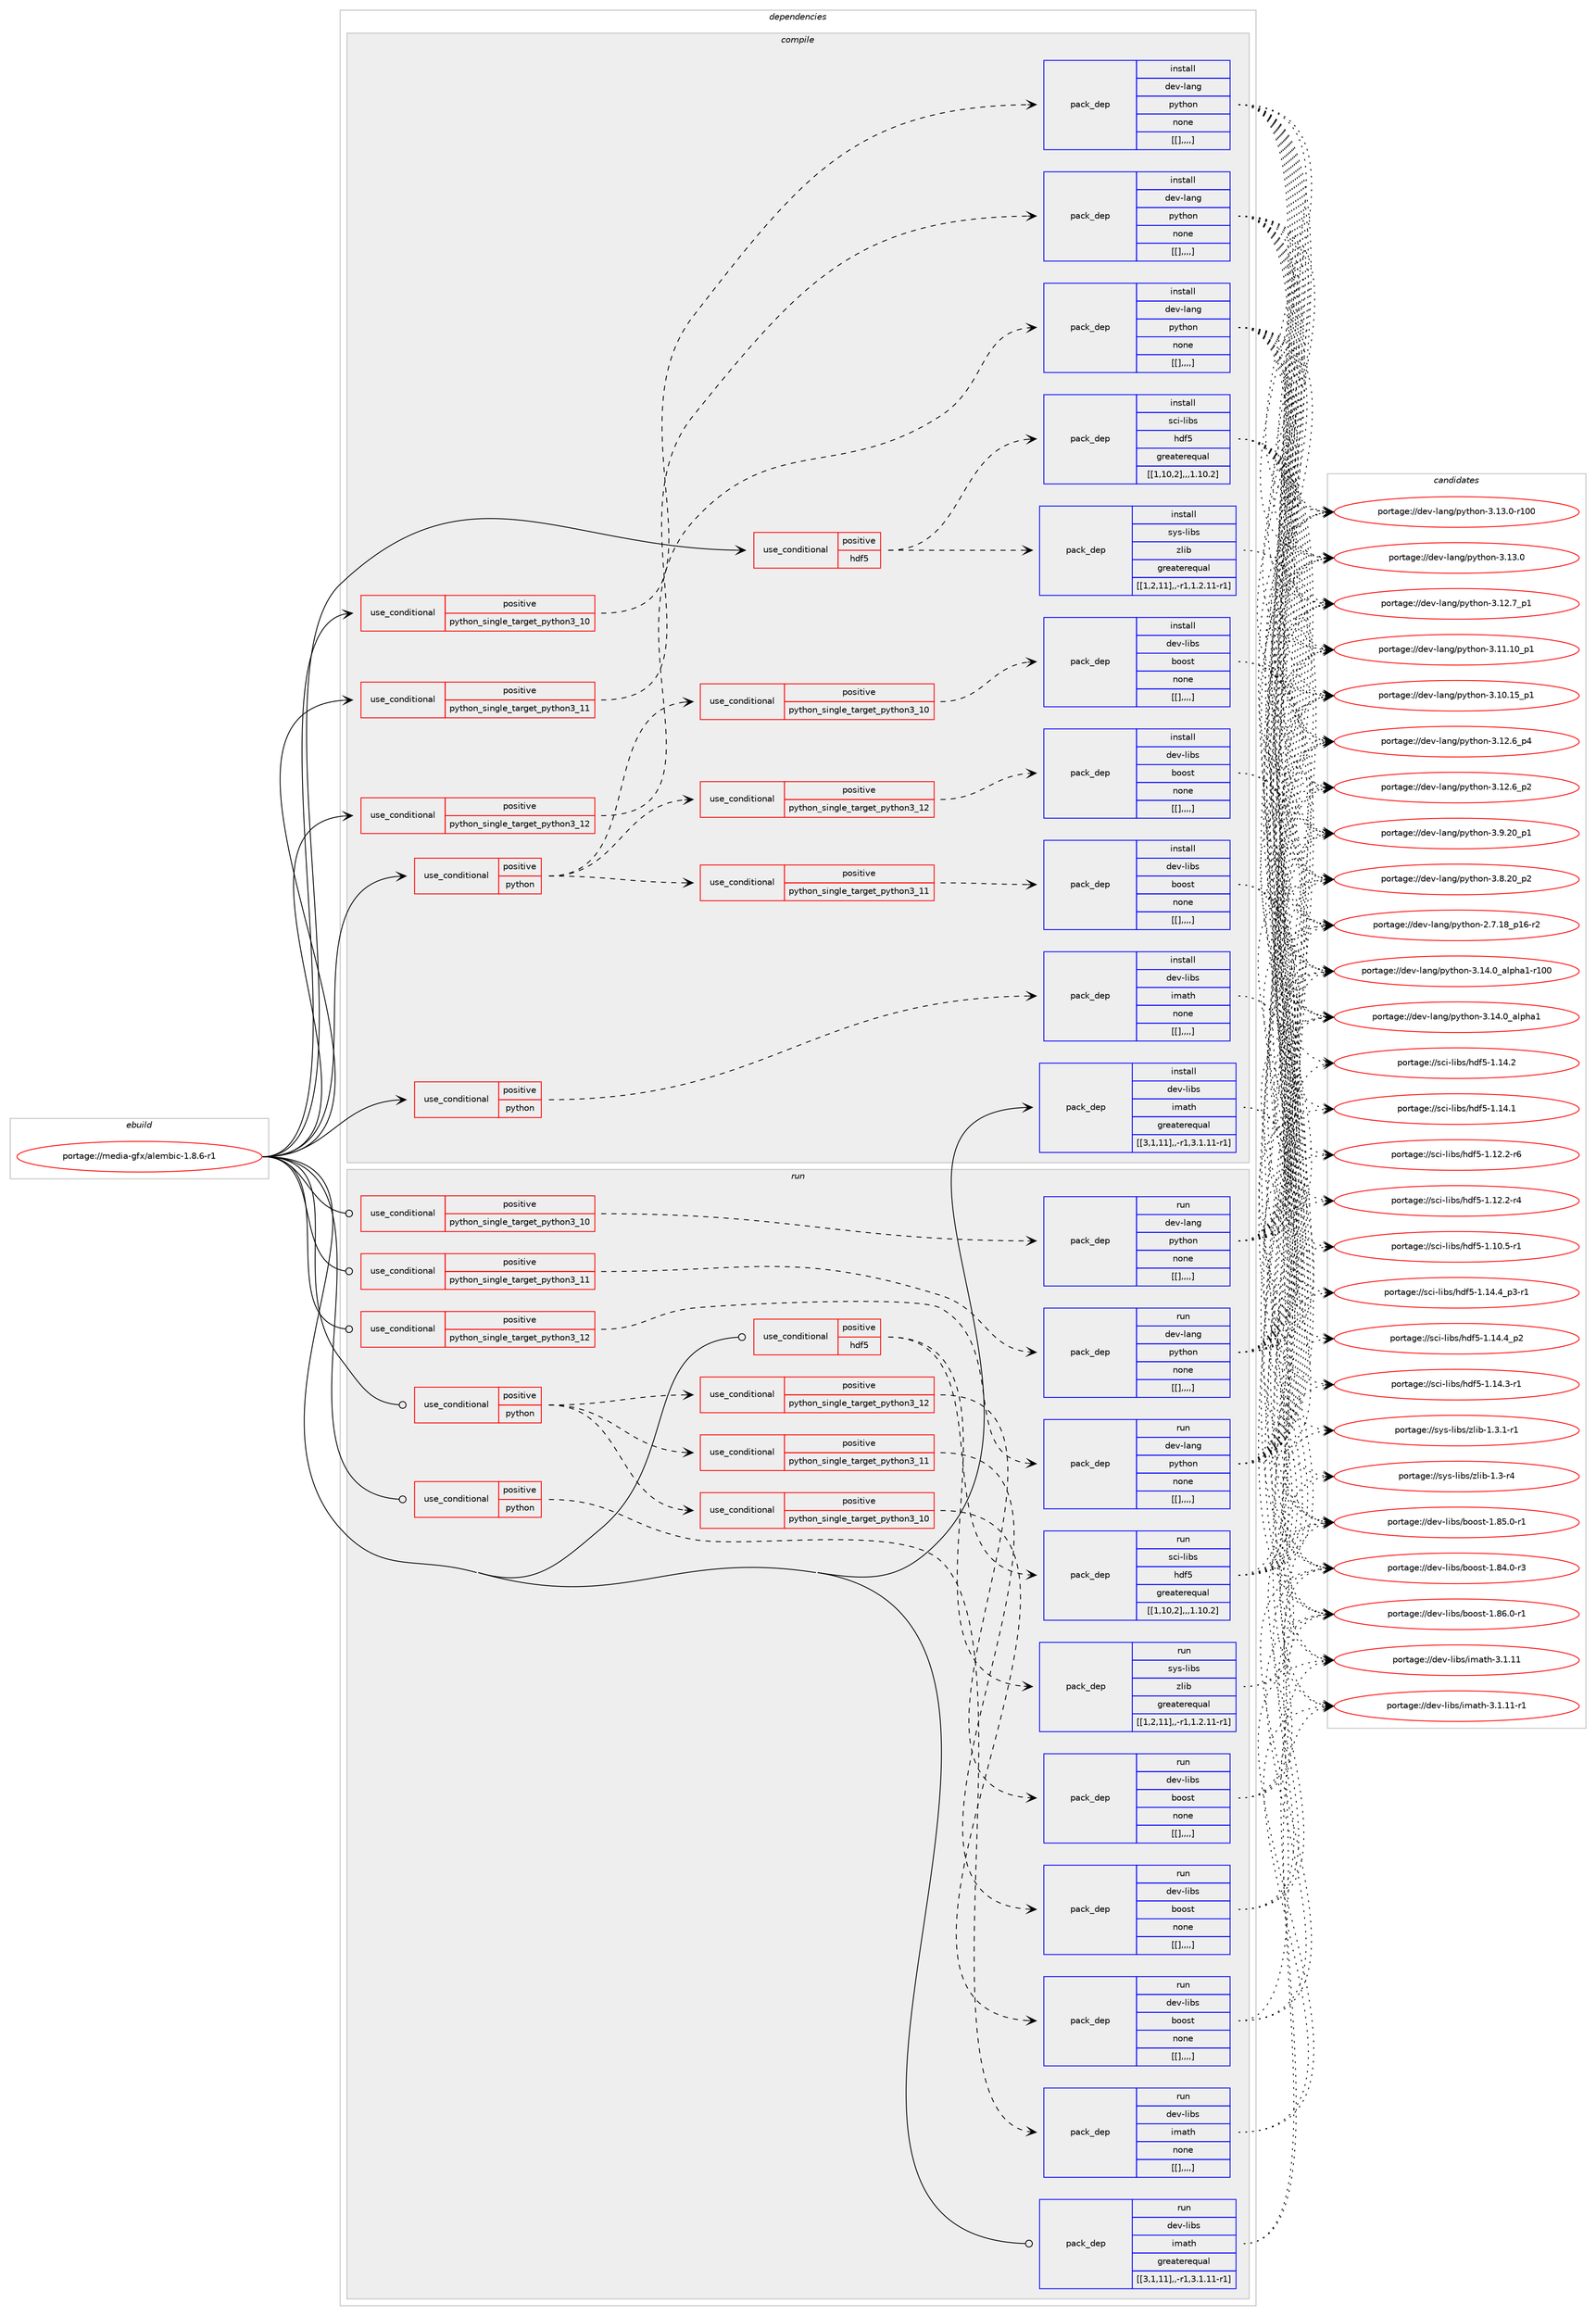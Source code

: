 digraph prolog {

# *************
# Graph options
# *************

newrank=true;
concentrate=true;
compound=true;
graph [rankdir=LR,fontname=Helvetica,fontsize=10,ranksep=1.5];#, ranksep=2.5, nodesep=0.2];
edge  [arrowhead=vee];
node  [fontname=Helvetica,fontsize=10];

# **********
# The ebuild
# **********

subgraph cluster_leftcol {
color=gray;
label=<<i>ebuild</i>>;
id [label="portage://media-gfx/alembic-1.8.6-r1", color=red, width=4, href="../media-gfx/alembic-1.8.6-r1.svg"];
}

# ****************
# The dependencies
# ****************

subgraph cluster_midcol {
color=gray;
label=<<i>dependencies</i>>;
subgraph cluster_compile {
fillcolor="#eeeeee";
style=filled;
label=<<i>compile</i>>;
subgraph cond76414 {
dependency303897 [label=<<TABLE BORDER="0" CELLBORDER="1" CELLSPACING="0" CELLPADDING="4"><TR><TD ROWSPAN="3" CELLPADDING="10">use_conditional</TD></TR><TR><TD>positive</TD></TR><TR><TD>hdf5</TD></TR></TABLE>>, shape=none, color=red];
subgraph pack224871 {
dependency303904 [label=<<TABLE BORDER="0" CELLBORDER="1" CELLSPACING="0" CELLPADDING="4" WIDTH="220"><TR><TD ROWSPAN="6" CELLPADDING="30">pack_dep</TD></TR><TR><TD WIDTH="110">install</TD></TR><TR><TD>sci-libs</TD></TR><TR><TD>hdf5</TD></TR><TR><TD>greaterequal</TD></TR><TR><TD>[[1,10,2],,,1.10.2]</TD></TR></TABLE>>, shape=none, color=blue];
}
dependency303897:e -> dependency303904:w [weight=20,style="dashed",arrowhead="vee"];
subgraph pack224876 {
dependency303906 [label=<<TABLE BORDER="0" CELLBORDER="1" CELLSPACING="0" CELLPADDING="4" WIDTH="220"><TR><TD ROWSPAN="6" CELLPADDING="30">pack_dep</TD></TR><TR><TD WIDTH="110">install</TD></TR><TR><TD>sys-libs</TD></TR><TR><TD>zlib</TD></TR><TR><TD>greaterequal</TD></TR><TR><TD>[[1,2,11],,-r1,1.2.11-r1]</TD></TR></TABLE>>, shape=none, color=blue];
}
dependency303897:e -> dependency303906:w [weight=20,style="dashed",arrowhead="vee"];
}
id:e -> dependency303897:w [weight=20,style="solid",arrowhead="vee"];
subgraph cond76419 {
dependency303909 [label=<<TABLE BORDER="0" CELLBORDER="1" CELLSPACING="0" CELLPADDING="4"><TR><TD ROWSPAN="3" CELLPADDING="10">use_conditional</TD></TR><TR><TD>positive</TD></TR><TR><TD>python</TD></TR></TABLE>>, shape=none, color=red];
subgraph cond76421 {
dependency303916 [label=<<TABLE BORDER="0" CELLBORDER="1" CELLSPACING="0" CELLPADDING="4"><TR><TD ROWSPAN="3" CELLPADDING="10">use_conditional</TD></TR><TR><TD>positive</TD></TR><TR><TD>python_single_target_python3_10</TD></TR></TABLE>>, shape=none, color=red];
subgraph pack224885 {
dependency303921 [label=<<TABLE BORDER="0" CELLBORDER="1" CELLSPACING="0" CELLPADDING="4" WIDTH="220"><TR><TD ROWSPAN="6" CELLPADDING="30">pack_dep</TD></TR><TR><TD WIDTH="110">install</TD></TR><TR><TD>dev-libs</TD></TR><TR><TD>boost</TD></TR><TR><TD>none</TD></TR><TR><TD>[[],,,,]</TD></TR></TABLE>>, shape=none, color=blue];
}
dependency303916:e -> dependency303921:w [weight=20,style="dashed",arrowhead="vee"];
}
dependency303909:e -> dependency303916:w [weight=20,style="dashed",arrowhead="vee"];
subgraph cond76424 {
dependency303923 [label=<<TABLE BORDER="0" CELLBORDER="1" CELLSPACING="0" CELLPADDING="4"><TR><TD ROWSPAN="3" CELLPADDING="10">use_conditional</TD></TR><TR><TD>positive</TD></TR><TR><TD>python_single_target_python3_11</TD></TR></TABLE>>, shape=none, color=red];
subgraph pack224891 {
dependency303931 [label=<<TABLE BORDER="0" CELLBORDER="1" CELLSPACING="0" CELLPADDING="4" WIDTH="220"><TR><TD ROWSPAN="6" CELLPADDING="30">pack_dep</TD></TR><TR><TD WIDTH="110">install</TD></TR><TR><TD>dev-libs</TD></TR><TR><TD>boost</TD></TR><TR><TD>none</TD></TR><TR><TD>[[],,,,]</TD></TR></TABLE>>, shape=none, color=blue];
}
dependency303923:e -> dependency303931:w [weight=20,style="dashed",arrowhead="vee"];
}
dependency303909:e -> dependency303923:w [weight=20,style="dashed",arrowhead="vee"];
subgraph cond76427 {
dependency303937 [label=<<TABLE BORDER="0" CELLBORDER="1" CELLSPACING="0" CELLPADDING="4"><TR><TD ROWSPAN="3" CELLPADDING="10">use_conditional</TD></TR><TR><TD>positive</TD></TR><TR><TD>python_single_target_python3_12</TD></TR></TABLE>>, shape=none, color=red];
subgraph pack224897 {
dependency303938 [label=<<TABLE BORDER="0" CELLBORDER="1" CELLSPACING="0" CELLPADDING="4" WIDTH="220"><TR><TD ROWSPAN="6" CELLPADDING="30">pack_dep</TD></TR><TR><TD WIDTH="110">install</TD></TR><TR><TD>dev-libs</TD></TR><TR><TD>boost</TD></TR><TR><TD>none</TD></TR><TR><TD>[[],,,,]</TD></TR></TABLE>>, shape=none, color=blue];
}
dependency303937:e -> dependency303938:w [weight=20,style="dashed",arrowhead="vee"];
}
dependency303909:e -> dependency303937:w [weight=20,style="dashed",arrowhead="vee"];
}
id:e -> dependency303909:w [weight=20,style="solid",arrowhead="vee"];
subgraph cond76430 {
dependency303945 [label=<<TABLE BORDER="0" CELLBORDER="1" CELLSPACING="0" CELLPADDING="4"><TR><TD ROWSPAN="3" CELLPADDING="10">use_conditional</TD></TR><TR><TD>positive</TD></TR><TR><TD>python</TD></TR></TABLE>>, shape=none, color=red];
subgraph pack224906 {
dependency303951 [label=<<TABLE BORDER="0" CELLBORDER="1" CELLSPACING="0" CELLPADDING="4" WIDTH="220"><TR><TD ROWSPAN="6" CELLPADDING="30">pack_dep</TD></TR><TR><TD WIDTH="110">install</TD></TR><TR><TD>dev-libs</TD></TR><TR><TD>imath</TD></TR><TR><TD>none</TD></TR><TR><TD>[[],,,,]</TD></TR></TABLE>>, shape=none, color=blue];
}
dependency303945:e -> dependency303951:w [weight=20,style="dashed",arrowhead="vee"];
}
id:e -> dependency303945:w [weight=20,style="solid",arrowhead="vee"];
subgraph cond76434 {
dependency303962 [label=<<TABLE BORDER="0" CELLBORDER="1" CELLSPACING="0" CELLPADDING="4"><TR><TD ROWSPAN="3" CELLPADDING="10">use_conditional</TD></TR><TR><TD>positive</TD></TR><TR><TD>python_single_target_python3_10</TD></TR></TABLE>>, shape=none, color=red];
subgraph pack224917 {
dependency303968 [label=<<TABLE BORDER="0" CELLBORDER="1" CELLSPACING="0" CELLPADDING="4" WIDTH="220"><TR><TD ROWSPAN="6" CELLPADDING="30">pack_dep</TD></TR><TR><TD WIDTH="110">install</TD></TR><TR><TD>dev-lang</TD></TR><TR><TD>python</TD></TR><TR><TD>none</TD></TR><TR><TD>[[],,,,]</TD></TR></TABLE>>, shape=none, color=blue];
}
dependency303962:e -> dependency303968:w [weight=20,style="dashed",arrowhead="vee"];
}
id:e -> dependency303962:w [weight=20,style="solid",arrowhead="vee"];
subgraph cond76438 {
dependency303971 [label=<<TABLE BORDER="0" CELLBORDER="1" CELLSPACING="0" CELLPADDING="4"><TR><TD ROWSPAN="3" CELLPADDING="10">use_conditional</TD></TR><TR><TD>positive</TD></TR><TR><TD>python_single_target_python3_11</TD></TR></TABLE>>, shape=none, color=red];
subgraph pack224921 {
dependency303973 [label=<<TABLE BORDER="0" CELLBORDER="1" CELLSPACING="0" CELLPADDING="4" WIDTH="220"><TR><TD ROWSPAN="6" CELLPADDING="30">pack_dep</TD></TR><TR><TD WIDTH="110">install</TD></TR><TR><TD>dev-lang</TD></TR><TR><TD>python</TD></TR><TR><TD>none</TD></TR><TR><TD>[[],,,,]</TD></TR></TABLE>>, shape=none, color=blue];
}
dependency303971:e -> dependency303973:w [weight=20,style="dashed",arrowhead="vee"];
}
id:e -> dependency303971:w [weight=20,style="solid",arrowhead="vee"];
subgraph cond76440 {
dependency303977 [label=<<TABLE BORDER="0" CELLBORDER="1" CELLSPACING="0" CELLPADDING="4"><TR><TD ROWSPAN="3" CELLPADDING="10">use_conditional</TD></TR><TR><TD>positive</TD></TR><TR><TD>python_single_target_python3_12</TD></TR></TABLE>>, shape=none, color=red];
subgraph pack224927 {
dependency303983 [label=<<TABLE BORDER="0" CELLBORDER="1" CELLSPACING="0" CELLPADDING="4" WIDTH="220"><TR><TD ROWSPAN="6" CELLPADDING="30">pack_dep</TD></TR><TR><TD WIDTH="110">install</TD></TR><TR><TD>dev-lang</TD></TR><TR><TD>python</TD></TR><TR><TD>none</TD></TR><TR><TD>[[],,,,]</TD></TR></TABLE>>, shape=none, color=blue];
}
dependency303977:e -> dependency303983:w [weight=20,style="dashed",arrowhead="vee"];
}
id:e -> dependency303977:w [weight=20,style="solid",arrowhead="vee"];
subgraph pack224933 {
dependency303991 [label=<<TABLE BORDER="0" CELLBORDER="1" CELLSPACING="0" CELLPADDING="4" WIDTH="220"><TR><TD ROWSPAN="6" CELLPADDING="30">pack_dep</TD></TR><TR><TD WIDTH="110">install</TD></TR><TR><TD>dev-libs</TD></TR><TR><TD>imath</TD></TR><TR><TD>greaterequal</TD></TR><TR><TD>[[3,1,11],,-r1,3.1.11-r1]</TD></TR></TABLE>>, shape=none, color=blue];
}
id:e -> dependency303991:w [weight=20,style="solid",arrowhead="vee"];
}
subgraph cluster_compileandrun {
fillcolor="#eeeeee";
style=filled;
label=<<i>compile and run</i>>;
}
subgraph cluster_run {
fillcolor="#eeeeee";
style=filled;
label=<<i>run</i>>;
subgraph cond76448 {
dependency303997 [label=<<TABLE BORDER="0" CELLBORDER="1" CELLSPACING="0" CELLPADDING="4"><TR><TD ROWSPAN="3" CELLPADDING="10">use_conditional</TD></TR><TR><TD>positive</TD></TR><TR><TD>hdf5</TD></TR></TABLE>>, shape=none, color=red];
subgraph pack224939 {
dependency303999 [label=<<TABLE BORDER="0" CELLBORDER="1" CELLSPACING="0" CELLPADDING="4" WIDTH="220"><TR><TD ROWSPAN="6" CELLPADDING="30">pack_dep</TD></TR><TR><TD WIDTH="110">run</TD></TR><TR><TD>sci-libs</TD></TR><TR><TD>hdf5</TD></TR><TR><TD>greaterequal</TD></TR><TR><TD>[[1,10,2],,,1.10.2]</TD></TR></TABLE>>, shape=none, color=blue];
}
dependency303997:e -> dependency303999:w [weight=20,style="dashed",arrowhead="vee"];
subgraph pack224941 {
dependency304002 [label=<<TABLE BORDER="0" CELLBORDER="1" CELLSPACING="0" CELLPADDING="4" WIDTH="220"><TR><TD ROWSPAN="6" CELLPADDING="30">pack_dep</TD></TR><TR><TD WIDTH="110">run</TD></TR><TR><TD>sys-libs</TD></TR><TR><TD>zlib</TD></TR><TR><TD>greaterequal</TD></TR><TR><TD>[[1,2,11],,-r1,1.2.11-r1]</TD></TR></TABLE>>, shape=none, color=blue];
}
dependency303997:e -> dependency304002:w [weight=20,style="dashed",arrowhead="vee"];
}
id:e -> dependency303997:w [weight=20,style="solid",arrowhead="odot"];
subgraph cond76450 {
dependency304008 [label=<<TABLE BORDER="0" CELLBORDER="1" CELLSPACING="0" CELLPADDING="4"><TR><TD ROWSPAN="3" CELLPADDING="10">use_conditional</TD></TR><TR><TD>positive</TD></TR><TR><TD>python</TD></TR></TABLE>>, shape=none, color=red];
subgraph cond76453 {
dependency304012 [label=<<TABLE BORDER="0" CELLBORDER="1" CELLSPACING="0" CELLPADDING="4"><TR><TD ROWSPAN="3" CELLPADDING="10">use_conditional</TD></TR><TR><TD>positive</TD></TR><TR><TD>python_single_target_python3_10</TD></TR></TABLE>>, shape=none, color=red];
subgraph pack224950 {
dependency304016 [label=<<TABLE BORDER="0" CELLBORDER="1" CELLSPACING="0" CELLPADDING="4" WIDTH="220"><TR><TD ROWSPAN="6" CELLPADDING="30">pack_dep</TD></TR><TR><TD WIDTH="110">run</TD></TR><TR><TD>dev-libs</TD></TR><TR><TD>boost</TD></TR><TR><TD>none</TD></TR><TR><TD>[[],,,,]</TD></TR></TABLE>>, shape=none, color=blue];
}
dependency304012:e -> dependency304016:w [weight=20,style="dashed",arrowhead="vee"];
}
dependency304008:e -> dependency304012:w [weight=20,style="dashed",arrowhead="vee"];
subgraph cond76455 {
dependency304021 [label=<<TABLE BORDER="0" CELLBORDER="1" CELLSPACING="0" CELLPADDING="4"><TR><TD ROWSPAN="3" CELLPADDING="10">use_conditional</TD></TR><TR><TD>positive</TD></TR><TR><TD>python_single_target_python3_11</TD></TR></TABLE>>, shape=none, color=red];
subgraph pack224957 {
dependency304027 [label=<<TABLE BORDER="0" CELLBORDER="1" CELLSPACING="0" CELLPADDING="4" WIDTH="220"><TR><TD ROWSPAN="6" CELLPADDING="30">pack_dep</TD></TR><TR><TD WIDTH="110">run</TD></TR><TR><TD>dev-libs</TD></TR><TR><TD>boost</TD></TR><TR><TD>none</TD></TR><TR><TD>[[],,,,]</TD></TR></TABLE>>, shape=none, color=blue];
}
dependency304021:e -> dependency304027:w [weight=20,style="dashed",arrowhead="vee"];
}
dependency304008:e -> dependency304021:w [weight=20,style="dashed",arrowhead="vee"];
subgraph cond76457 {
dependency304031 [label=<<TABLE BORDER="0" CELLBORDER="1" CELLSPACING="0" CELLPADDING="4"><TR><TD ROWSPAN="3" CELLPADDING="10">use_conditional</TD></TR><TR><TD>positive</TD></TR><TR><TD>python_single_target_python3_12</TD></TR></TABLE>>, shape=none, color=red];
subgraph pack224963 {
dependency304035 [label=<<TABLE BORDER="0" CELLBORDER="1" CELLSPACING="0" CELLPADDING="4" WIDTH="220"><TR><TD ROWSPAN="6" CELLPADDING="30">pack_dep</TD></TR><TR><TD WIDTH="110">run</TD></TR><TR><TD>dev-libs</TD></TR><TR><TD>boost</TD></TR><TR><TD>none</TD></TR><TR><TD>[[],,,,]</TD></TR></TABLE>>, shape=none, color=blue];
}
dependency304031:e -> dependency304035:w [weight=20,style="dashed",arrowhead="vee"];
}
dependency304008:e -> dependency304031:w [weight=20,style="dashed",arrowhead="vee"];
}
id:e -> dependency304008:w [weight=20,style="solid",arrowhead="odot"];
subgraph cond76460 {
dependency304046 [label=<<TABLE BORDER="0" CELLBORDER="1" CELLSPACING="0" CELLPADDING="4"><TR><TD ROWSPAN="3" CELLPADDING="10">use_conditional</TD></TR><TR><TD>positive</TD></TR><TR><TD>python</TD></TR></TABLE>>, shape=none, color=red];
subgraph pack224977 {
dependency304057 [label=<<TABLE BORDER="0" CELLBORDER="1" CELLSPACING="0" CELLPADDING="4" WIDTH="220"><TR><TD ROWSPAN="6" CELLPADDING="30">pack_dep</TD></TR><TR><TD WIDTH="110">run</TD></TR><TR><TD>dev-libs</TD></TR><TR><TD>imath</TD></TR><TR><TD>none</TD></TR><TR><TD>[[],,,,]</TD></TR></TABLE>>, shape=none, color=blue];
}
dependency304046:e -> dependency304057:w [weight=20,style="dashed",arrowhead="vee"];
}
id:e -> dependency304046:w [weight=20,style="solid",arrowhead="odot"];
subgraph cond76464 {
dependency304062 [label=<<TABLE BORDER="0" CELLBORDER="1" CELLSPACING="0" CELLPADDING="4"><TR><TD ROWSPAN="3" CELLPADDING="10">use_conditional</TD></TR><TR><TD>positive</TD></TR><TR><TD>python_single_target_python3_10</TD></TR></TABLE>>, shape=none, color=red];
subgraph pack224990 {
dependency304068 [label=<<TABLE BORDER="0" CELLBORDER="1" CELLSPACING="0" CELLPADDING="4" WIDTH="220"><TR><TD ROWSPAN="6" CELLPADDING="30">pack_dep</TD></TR><TR><TD WIDTH="110">run</TD></TR><TR><TD>dev-lang</TD></TR><TR><TD>python</TD></TR><TR><TD>none</TD></TR><TR><TD>[[],,,,]</TD></TR></TABLE>>, shape=none, color=blue];
}
dependency304062:e -> dependency304068:w [weight=20,style="dashed",arrowhead="vee"];
}
id:e -> dependency304062:w [weight=20,style="solid",arrowhead="odot"];
subgraph cond76469 {
dependency304072 [label=<<TABLE BORDER="0" CELLBORDER="1" CELLSPACING="0" CELLPADDING="4"><TR><TD ROWSPAN="3" CELLPADDING="10">use_conditional</TD></TR><TR><TD>positive</TD></TR><TR><TD>python_single_target_python3_11</TD></TR></TABLE>>, shape=none, color=red];
subgraph pack224994 {
dependency304073 [label=<<TABLE BORDER="0" CELLBORDER="1" CELLSPACING="0" CELLPADDING="4" WIDTH="220"><TR><TD ROWSPAN="6" CELLPADDING="30">pack_dep</TD></TR><TR><TD WIDTH="110">run</TD></TR><TR><TD>dev-lang</TD></TR><TR><TD>python</TD></TR><TR><TD>none</TD></TR><TR><TD>[[],,,,]</TD></TR></TABLE>>, shape=none, color=blue];
}
dependency304072:e -> dependency304073:w [weight=20,style="dashed",arrowhead="vee"];
}
id:e -> dependency304072:w [weight=20,style="solid",arrowhead="odot"];
subgraph cond76470 {
dependency304083 [label=<<TABLE BORDER="0" CELLBORDER="1" CELLSPACING="0" CELLPADDING="4"><TR><TD ROWSPAN="3" CELLPADDING="10">use_conditional</TD></TR><TR><TD>positive</TD></TR><TR><TD>python_single_target_python3_12</TD></TR></TABLE>>, shape=none, color=red];
subgraph pack225002 {
dependency304086 [label=<<TABLE BORDER="0" CELLBORDER="1" CELLSPACING="0" CELLPADDING="4" WIDTH="220"><TR><TD ROWSPAN="6" CELLPADDING="30">pack_dep</TD></TR><TR><TD WIDTH="110">run</TD></TR><TR><TD>dev-lang</TD></TR><TR><TD>python</TD></TR><TR><TD>none</TD></TR><TR><TD>[[],,,,]</TD></TR></TABLE>>, shape=none, color=blue];
}
dependency304083:e -> dependency304086:w [weight=20,style="dashed",arrowhead="vee"];
}
id:e -> dependency304083:w [weight=20,style="solid",arrowhead="odot"];
subgraph pack225006 {
dependency304095 [label=<<TABLE BORDER="0" CELLBORDER="1" CELLSPACING="0" CELLPADDING="4" WIDTH="220"><TR><TD ROWSPAN="6" CELLPADDING="30">pack_dep</TD></TR><TR><TD WIDTH="110">run</TD></TR><TR><TD>dev-libs</TD></TR><TR><TD>imath</TD></TR><TR><TD>greaterequal</TD></TR><TR><TD>[[3,1,11],,-r1,3.1.11-r1]</TD></TR></TABLE>>, shape=none, color=blue];
}
id:e -> dependency304095:w [weight=20,style="solid",arrowhead="odot"];
}
}

# **************
# The candidates
# **************

subgraph cluster_choices {
rank=same;
color=gray;
label=<<i>candidates</i>>;

subgraph choice224820 {
color=black;
nodesep=1;
choice11599105451081059811547104100102534549464952465295112514511449 [label="portage://sci-libs/hdf5-1.14.4_p3-r1", color=red, width=4,href="../sci-libs/hdf5-1.14.4_p3-r1.svg"];
choice1159910545108105981154710410010253454946495246529511250 [label="portage://sci-libs/hdf5-1.14.4_p2", color=red, width=4,href="../sci-libs/hdf5-1.14.4_p2.svg"];
choice1159910545108105981154710410010253454946495246514511449 [label="portage://sci-libs/hdf5-1.14.3-r1", color=red, width=4,href="../sci-libs/hdf5-1.14.3-r1.svg"];
choice115991054510810598115471041001025345494649524650 [label="portage://sci-libs/hdf5-1.14.2", color=red, width=4,href="../sci-libs/hdf5-1.14.2.svg"];
choice115991054510810598115471041001025345494649524649 [label="portage://sci-libs/hdf5-1.14.1", color=red, width=4,href="../sci-libs/hdf5-1.14.1.svg"];
choice1159910545108105981154710410010253454946495046504511454 [label="portage://sci-libs/hdf5-1.12.2-r6", color=red, width=4,href="../sci-libs/hdf5-1.12.2-r6.svg"];
choice1159910545108105981154710410010253454946495046504511452 [label="portage://sci-libs/hdf5-1.12.2-r4", color=red, width=4,href="../sci-libs/hdf5-1.12.2-r4.svg"];
choice1159910545108105981154710410010253454946494846534511449 [label="portage://sci-libs/hdf5-1.10.5-r1", color=red, width=4,href="../sci-libs/hdf5-1.10.5-r1.svg"];
dependency303904:e -> choice11599105451081059811547104100102534549464952465295112514511449:w [style=dotted,weight="100"];
dependency303904:e -> choice1159910545108105981154710410010253454946495246529511250:w [style=dotted,weight="100"];
dependency303904:e -> choice1159910545108105981154710410010253454946495246514511449:w [style=dotted,weight="100"];
dependency303904:e -> choice115991054510810598115471041001025345494649524650:w [style=dotted,weight="100"];
dependency303904:e -> choice115991054510810598115471041001025345494649524649:w [style=dotted,weight="100"];
dependency303904:e -> choice1159910545108105981154710410010253454946495046504511454:w [style=dotted,weight="100"];
dependency303904:e -> choice1159910545108105981154710410010253454946495046504511452:w [style=dotted,weight="100"];
dependency303904:e -> choice1159910545108105981154710410010253454946494846534511449:w [style=dotted,weight="100"];
}
subgraph choice224839 {
color=black;
nodesep=1;
choice115121115451081059811547122108105984549465146494511449 [label="portage://sys-libs/zlib-1.3.1-r1", color=red, width=4,href="../sys-libs/zlib-1.3.1-r1.svg"];
choice11512111545108105981154712210810598454946514511452 [label="portage://sys-libs/zlib-1.3-r4", color=red, width=4,href="../sys-libs/zlib-1.3-r4.svg"];
dependency303906:e -> choice115121115451081059811547122108105984549465146494511449:w [style=dotted,weight="100"];
dependency303906:e -> choice11512111545108105981154712210810598454946514511452:w [style=dotted,weight="100"];
}
subgraph choice224845 {
color=black;
nodesep=1;
choice10010111845108105981154798111111115116454946565446484511449 [label="portage://dev-libs/boost-1.86.0-r1", color=red, width=4,href="../dev-libs/boost-1.86.0-r1.svg"];
choice10010111845108105981154798111111115116454946565346484511449 [label="portage://dev-libs/boost-1.85.0-r1", color=red, width=4,href="../dev-libs/boost-1.85.0-r1.svg"];
choice10010111845108105981154798111111115116454946565246484511451 [label="portage://dev-libs/boost-1.84.0-r3", color=red, width=4,href="../dev-libs/boost-1.84.0-r3.svg"];
dependency303921:e -> choice10010111845108105981154798111111115116454946565446484511449:w [style=dotted,weight="100"];
dependency303921:e -> choice10010111845108105981154798111111115116454946565346484511449:w [style=dotted,weight="100"];
dependency303921:e -> choice10010111845108105981154798111111115116454946565246484511451:w [style=dotted,weight="100"];
}
subgraph choice224852 {
color=black;
nodesep=1;
choice10010111845108105981154798111111115116454946565446484511449 [label="portage://dev-libs/boost-1.86.0-r1", color=red, width=4,href="../dev-libs/boost-1.86.0-r1.svg"];
choice10010111845108105981154798111111115116454946565346484511449 [label="portage://dev-libs/boost-1.85.0-r1", color=red, width=4,href="../dev-libs/boost-1.85.0-r1.svg"];
choice10010111845108105981154798111111115116454946565246484511451 [label="portage://dev-libs/boost-1.84.0-r3", color=red, width=4,href="../dev-libs/boost-1.84.0-r3.svg"];
dependency303931:e -> choice10010111845108105981154798111111115116454946565446484511449:w [style=dotted,weight="100"];
dependency303931:e -> choice10010111845108105981154798111111115116454946565346484511449:w [style=dotted,weight="100"];
dependency303931:e -> choice10010111845108105981154798111111115116454946565246484511451:w [style=dotted,weight="100"];
}
subgraph choice224862 {
color=black;
nodesep=1;
choice10010111845108105981154798111111115116454946565446484511449 [label="portage://dev-libs/boost-1.86.0-r1", color=red, width=4,href="../dev-libs/boost-1.86.0-r1.svg"];
choice10010111845108105981154798111111115116454946565346484511449 [label="portage://dev-libs/boost-1.85.0-r1", color=red, width=4,href="../dev-libs/boost-1.85.0-r1.svg"];
choice10010111845108105981154798111111115116454946565246484511451 [label="portage://dev-libs/boost-1.84.0-r3", color=red, width=4,href="../dev-libs/boost-1.84.0-r3.svg"];
dependency303938:e -> choice10010111845108105981154798111111115116454946565446484511449:w [style=dotted,weight="100"];
dependency303938:e -> choice10010111845108105981154798111111115116454946565346484511449:w [style=dotted,weight="100"];
dependency303938:e -> choice10010111845108105981154798111111115116454946565246484511451:w [style=dotted,weight="100"];
}
subgraph choice224870 {
color=black;
nodesep=1;
choice10010111845108105981154710510997116104455146494649494511449 [label="portage://dev-libs/imath-3.1.11-r1", color=red, width=4,href="../dev-libs/imath-3.1.11-r1.svg"];
choice1001011184510810598115471051099711610445514649464949 [label="portage://dev-libs/imath-3.1.11", color=red, width=4,href="../dev-libs/imath-3.1.11.svg"];
dependency303951:e -> choice10010111845108105981154710510997116104455146494649494511449:w [style=dotted,weight="100"];
dependency303951:e -> choice1001011184510810598115471051099711610445514649464949:w [style=dotted,weight="100"];
}
subgraph choice224883 {
color=black;
nodesep=1;
choice100101118451089711010347112121116104111110455146495246489597108112104974945114494848 [label="portage://dev-lang/python-3.14.0_alpha1-r100", color=red, width=4,href="../dev-lang/python-3.14.0_alpha1-r100.svg"];
choice1001011184510897110103471121211161041111104551464952464895971081121049749 [label="portage://dev-lang/python-3.14.0_alpha1", color=red, width=4,href="../dev-lang/python-3.14.0_alpha1.svg"];
choice1001011184510897110103471121211161041111104551464951464845114494848 [label="portage://dev-lang/python-3.13.0-r100", color=red, width=4,href="../dev-lang/python-3.13.0-r100.svg"];
choice10010111845108971101034711212111610411111045514649514648 [label="portage://dev-lang/python-3.13.0", color=red, width=4,href="../dev-lang/python-3.13.0.svg"];
choice100101118451089711010347112121116104111110455146495046559511249 [label="portage://dev-lang/python-3.12.7_p1", color=red, width=4,href="../dev-lang/python-3.12.7_p1.svg"];
choice100101118451089711010347112121116104111110455146495046549511252 [label="portage://dev-lang/python-3.12.6_p4", color=red, width=4,href="../dev-lang/python-3.12.6_p4.svg"];
choice100101118451089711010347112121116104111110455146495046549511250 [label="portage://dev-lang/python-3.12.6_p2", color=red, width=4,href="../dev-lang/python-3.12.6_p2.svg"];
choice10010111845108971101034711212111610411111045514649494649489511249 [label="portage://dev-lang/python-3.11.10_p1", color=red, width=4,href="../dev-lang/python-3.11.10_p1.svg"];
choice10010111845108971101034711212111610411111045514649484649539511249 [label="portage://dev-lang/python-3.10.15_p1", color=red, width=4,href="../dev-lang/python-3.10.15_p1.svg"];
choice100101118451089711010347112121116104111110455146574650489511249 [label="portage://dev-lang/python-3.9.20_p1", color=red, width=4,href="../dev-lang/python-3.9.20_p1.svg"];
choice100101118451089711010347112121116104111110455146564650489511250 [label="portage://dev-lang/python-3.8.20_p2", color=red, width=4,href="../dev-lang/python-3.8.20_p2.svg"];
choice100101118451089711010347112121116104111110455046554649569511249544511450 [label="portage://dev-lang/python-2.7.18_p16-r2", color=red, width=4,href="../dev-lang/python-2.7.18_p16-r2.svg"];
dependency303968:e -> choice100101118451089711010347112121116104111110455146495246489597108112104974945114494848:w [style=dotted,weight="100"];
dependency303968:e -> choice1001011184510897110103471121211161041111104551464952464895971081121049749:w [style=dotted,weight="100"];
dependency303968:e -> choice1001011184510897110103471121211161041111104551464951464845114494848:w [style=dotted,weight="100"];
dependency303968:e -> choice10010111845108971101034711212111610411111045514649514648:w [style=dotted,weight="100"];
dependency303968:e -> choice100101118451089711010347112121116104111110455146495046559511249:w [style=dotted,weight="100"];
dependency303968:e -> choice100101118451089711010347112121116104111110455146495046549511252:w [style=dotted,weight="100"];
dependency303968:e -> choice100101118451089711010347112121116104111110455146495046549511250:w [style=dotted,weight="100"];
dependency303968:e -> choice10010111845108971101034711212111610411111045514649494649489511249:w [style=dotted,weight="100"];
dependency303968:e -> choice10010111845108971101034711212111610411111045514649484649539511249:w [style=dotted,weight="100"];
dependency303968:e -> choice100101118451089711010347112121116104111110455146574650489511249:w [style=dotted,weight="100"];
dependency303968:e -> choice100101118451089711010347112121116104111110455146564650489511250:w [style=dotted,weight="100"];
dependency303968:e -> choice100101118451089711010347112121116104111110455046554649569511249544511450:w [style=dotted,weight="100"];
}
subgraph choice224899 {
color=black;
nodesep=1;
choice100101118451089711010347112121116104111110455146495246489597108112104974945114494848 [label="portage://dev-lang/python-3.14.0_alpha1-r100", color=red, width=4,href="../dev-lang/python-3.14.0_alpha1-r100.svg"];
choice1001011184510897110103471121211161041111104551464952464895971081121049749 [label="portage://dev-lang/python-3.14.0_alpha1", color=red, width=4,href="../dev-lang/python-3.14.0_alpha1.svg"];
choice1001011184510897110103471121211161041111104551464951464845114494848 [label="portage://dev-lang/python-3.13.0-r100", color=red, width=4,href="../dev-lang/python-3.13.0-r100.svg"];
choice10010111845108971101034711212111610411111045514649514648 [label="portage://dev-lang/python-3.13.0", color=red, width=4,href="../dev-lang/python-3.13.0.svg"];
choice100101118451089711010347112121116104111110455146495046559511249 [label="portage://dev-lang/python-3.12.7_p1", color=red, width=4,href="../dev-lang/python-3.12.7_p1.svg"];
choice100101118451089711010347112121116104111110455146495046549511252 [label="portage://dev-lang/python-3.12.6_p4", color=red, width=4,href="../dev-lang/python-3.12.6_p4.svg"];
choice100101118451089711010347112121116104111110455146495046549511250 [label="portage://dev-lang/python-3.12.6_p2", color=red, width=4,href="../dev-lang/python-3.12.6_p2.svg"];
choice10010111845108971101034711212111610411111045514649494649489511249 [label="portage://dev-lang/python-3.11.10_p1", color=red, width=4,href="../dev-lang/python-3.11.10_p1.svg"];
choice10010111845108971101034711212111610411111045514649484649539511249 [label="portage://dev-lang/python-3.10.15_p1", color=red, width=4,href="../dev-lang/python-3.10.15_p1.svg"];
choice100101118451089711010347112121116104111110455146574650489511249 [label="portage://dev-lang/python-3.9.20_p1", color=red, width=4,href="../dev-lang/python-3.9.20_p1.svg"];
choice100101118451089711010347112121116104111110455146564650489511250 [label="portage://dev-lang/python-3.8.20_p2", color=red, width=4,href="../dev-lang/python-3.8.20_p2.svg"];
choice100101118451089711010347112121116104111110455046554649569511249544511450 [label="portage://dev-lang/python-2.7.18_p16-r2", color=red, width=4,href="../dev-lang/python-2.7.18_p16-r2.svg"];
dependency303973:e -> choice100101118451089711010347112121116104111110455146495246489597108112104974945114494848:w [style=dotted,weight="100"];
dependency303973:e -> choice1001011184510897110103471121211161041111104551464952464895971081121049749:w [style=dotted,weight="100"];
dependency303973:e -> choice1001011184510897110103471121211161041111104551464951464845114494848:w [style=dotted,weight="100"];
dependency303973:e -> choice10010111845108971101034711212111610411111045514649514648:w [style=dotted,weight="100"];
dependency303973:e -> choice100101118451089711010347112121116104111110455146495046559511249:w [style=dotted,weight="100"];
dependency303973:e -> choice100101118451089711010347112121116104111110455146495046549511252:w [style=dotted,weight="100"];
dependency303973:e -> choice100101118451089711010347112121116104111110455146495046549511250:w [style=dotted,weight="100"];
dependency303973:e -> choice10010111845108971101034711212111610411111045514649494649489511249:w [style=dotted,weight="100"];
dependency303973:e -> choice10010111845108971101034711212111610411111045514649484649539511249:w [style=dotted,weight="100"];
dependency303973:e -> choice100101118451089711010347112121116104111110455146574650489511249:w [style=dotted,weight="100"];
dependency303973:e -> choice100101118451089711010347112121116104111110455146564650489511250:w [style=dotted,weight="100"];
dependency303973:e -> choice100101118451089711010347112121116104111110455046554649569511249544511450:w [style=dotted,weight="100"];
}
subgraph choice224910 {
color=black;
nodesep=1;
choice100101118451089711010347112121116104111110455146495246489597108112104974945114494848 [label="portage://dev-lang/python-3.14.0_alpha1-r100", color=red, width=4,href="../dev-lang/python-3.14.0_alpha1-r100.svg"];
choice1001011184510897110103471121211161041111104551464952464895971081121049749 [label="portage://dev-lang/python-3.14.0_alpha1", color=red, width=4,href="../dev-lang/python-3.14.0_alpha1.svg"];
choice1001011184510897110103471121211161041111104551464951464845114494848 [label="portage://dev-lang/python-3.13.0-r100", color=red, width=4,href="../dev-lang/python-3.13.0-r100.svg"];
choice10010111845108971101034711212111610411111045514649514648 [label="portage://dev-lang/python-3.13.0", color=red, width=4,href="../dev-lang/python-3.13.0.svg"];
choice100101118451089711010347112121116104111110455146495046559511249 [label="portage://dev-lang/python-3.12.7_p1", color=red, width=4,href="../dev-lang/python-3.12.7_p1.svg"];
choice100101118451089711010347112121116104111110455146495046549511252 [label="portage://dev-lang/python-3.12.6_p4", color=red, width=4,href="../dev-lang/python-3.12.6_p4.svg"];
choice100101118451089711010347112121116104111110455146495046549511250 [label="portage://dev-lang/python-3.12.6_p2", color=red, width=4,href="../dev-lang/python-3.12.6_p2.svg"];
choice10010111845108971101034711212111610411111045514649494649489511249 [label="portage://dev-lang/python-3.11.10_p1", color=red, width=4,href="../dev-lang/python-3.11.10_p1.svg"];
choice10010111845108971101034711212111610411111045514649484649539511249 [label="portage://dev-lang/python-3.10.15_p1", color=red, width=4,href="../dev-lang/python-3.10.15_p1.svg"];
choice100101118451089711010347112121116104111110455146574650489511249 [label="portage://dev-lang/python-3.9.20_p1", color=red, width=4,href="../dev-lang/python-3.9.20_p1.svg"];
choice100101118451089711010347112121116104111110455146564650489511250 [label="portage://dev-lang/python-3.8.20_p2", color=red, width=4,href="../dev-lang/python-3.8.20_p2.svg"];
choice100101118451089711010347112121116104111110455046554649569511249544511450 [label="portage://dev-lang/python-2.7.18_p16-r2", color=red, width=4,href="../dev-lang/python-2.7.18_p16-r2.svg"];
dependency303983:e -> choice100101118451089711010347112121116104111110455146495246489597108112104974945114494848:w [style=dotted,weight="100"];
dependency303983:e -> choice1001011184510897110103471121211161041111104551464952464895971081121049749:w [style=dotted,weight="100"];
dependency303983:e -> choice1001011184510897110103471121211161041111104551464951464845114494848:w [style=dotted,weight="100"];
dependency303983:e -> choice10010111845108971101034711212111610411111045514649514648:w [style=dotted,weight="100"];
dependency303983:e -> choice100101118451089711010347112121116104111110455146495046559511249:w [style=dotted,weight="100"];
dependency303983:e -> choice100101118451089711010347112121116104111110455146495046549511252:w [style=dotted,weight="100"];
dependency303983:e -> choice100101118451089711010347112121116104111110455146495046549511250:w [style=dotted,weight="100"];
dependency303983:e -> choice10010111845108971101034711212111610411111045514649494649489511249:w [style=dotted,weight="100"];
dependency303983:e -> choice10010111845108971101034711212111610411111045514649484649539511249:w [style=dotted,weight="100"];
dependency303983:e -> choice100101118451089711010347112121116104111110455146574650489511249:w [style=dotted,weight="100"];
dependency303983:e -> choice100101118451089711010347112121116104111110455146564650489511250:w [style=dotted,weight="100"];
dependency303983:e -> choice100101118451089711010347112121116104111110455046554649569511249544511450:w [style=dotted,weight="100"];
}
subgraph choice224915 {
color=black;
nodesep=1;
choice10010111845108105981154710510997116104455146494649494511449 [label="portage://dev-libs/imath-3.1.11-r1", color=red, width=4,href="../dev-libs/imath-3.1.11-r1.svg"];
choice1001011184510810598115471051099711610445514649464949 [label="portage://dev-libs/imath-3.1.11", color=red, width=4,href="../dev-libs/imath-3.1.11.svg"];
dependency303991:e -> choice10010111845108105981154710510997116104455146494649494511449:w [style=dotted,weight="100"];
dependency303991:e -> choice1001011184510810598115471051099711610445514649464949:w [style=dotted,weight="100"];
}
subgraph choice224920 {
color=black;
nodesep=1;
choice11599105451081059811547104100102534549464952465295112514511449 [label="portage://sci-libs/hdf5-1.14.4_p3-r1", color=red, width=4,href="../sci-libs/hdf5-1.14.4_p3-r1.svg"];
choice1159910545108105981154710410010253454946495246529511250 [label="portage://sci-libs/hdf5-1.14.4_p2", color=red, width=4,href="../sci-libs/hdf5-1.14.4_p2.svg"];
choice1159910545108105981154710410010253454946495246514511449 [label="portage://sci-libs/hdf5-1.14.3-r1", color=red, width=4,href="../sci-libs/hdf5-1.14.3-r1.svg"];
choice115991054510810598115471041001025345494649524650 [label="portage://sci-libs/hdf5-1.14.2", color=red, width=4,href="../sci-libs/hdf5-1.14.2.svg"];
choice115991054510810598115471041001025345494649524649 [label="portage://sci-libs/hdf5-1.14.1", color=red, width=4,href="../sci-libs/hdf5-1.14.1.svg"];
choice1159910545108105981154710410010253454946495046504511454 [label="portage://sci-libs/hdf5-1.12.2-r6", color=red, width=4,href="../sci-libs/hdf5-1.12.2-r6.svg"];
choice1159910545108105981154710410010253454946495046504511452 [label="portage://sci-libs/hdf5-1.12.2-r4", color=red, width=4,href="../sci-libs/hdf5-1.12.2-r4.svg"];
choice1159910545108105981154710410010253454946494846534511449 [label="portage://sci-libs/hdf5-1.10.5-r1", color=red, width=4,href="../sci-libs/hdf5-1.10.5-r1.svg"];
dependency303999:e -> choice11599105451081059811547104100102534549464952465295112514511449:w [style=dotted,weight="100"];
dependency303999:e -> choice1159910545108105981154710410010253454946495246529511250:w [style=dotted,weight="100"];
dependency303999:e -> choice1159910545108105981154710410010253454946495246514511449:w [style=dotted,weight="100"];
dependency303999:e -> choice115991054510810598115471041001025345494649524650:w [style=dotted,weight="100"];
dependency303999:e -> choice115991054510810598115471041001025345494649524649:w [style=dotted,weight="100"];
dependency303999:e -> choice1159910545108105981154710410010253454946495046504511454:w [style=dotted,weight="100"];
dependency303999:e -> choice1159910545108105981154710410010253454946495046504511452:w [style=dotted,weight="100"];
dependency303999:e -> choice1159910545108105981154710410010253454946494846534511449:w [style=dotted,weight="100"];
}
subgraph choice224925 {
color=black;
nodesep=1;
choice115121115451081059811547122108105984549465146494511449 [label="portage://sys-libs/zlib-1.3.1-r1", color=red, width=4,href="../sys-libs/zlib-1.3.1-r1.svg"];
choice11512111545108105981154712210810598454946514511452 [label="portage://sys-libs/zlib-1.3-r4", color=red, width=4,href="../sys-libs/zlib-1.3-r4.svg"];
dependency304002:e -> choice115121115451081059811547122108105984549465146494511449:w [style=dotted,weight="100"];
dependency304002:e -> choice11512111545108105981154712210810598454946514511452:w [style=dotted,weight="100"];
}
subgraph choice224929 {
color=black;
nodesep=1;
choice10010111845108105981154798111111115116454946565446484511449 [label="portage://dev-libs/boost-1.86.0-r1", color=red, width=4,href="../dev-libs/boost-1.86.0-r1.svg"];
choice10010111845108105981154798111111115116454946565346484511449 [label="portage://dev-libs/boost-1.85.0-r1", color=red, width=4,href="../dev-libs/boost-1.85.0-r1.svg"];
choice10010111845108105981154798111111115116454946565246484511451 [label="portage://dev-libs/boost-1.84.0-r3", color=red, width=4,href="../dev-libs/boost-1.84.0-r3.svg"];
dependency304016:e -> choice10010111845108105981154798111111115116454946565446484511449:w [style=dotted,weight="100"];
dependency304016:e -> choice10010111845108105981154798111111115116454946565346484511449:w [style=dotted,weight="100"];
dependency304016:e -> choice10010111845108105981154798111111115116454946565246484511451:w [style=dotted,weight="100"];
}
subgraph choice224931 {
color=black;
nodesep=1;
choice10010111845108105981154798111111115116454946565446484511449 [label="portage://dev-libs/boost-1.86.0-r1", color=red, width=4,href="../dev-libs/boost-1.86.0-r1.svg"];
choice10010111845108105981154798111111115116454946565346484511449 [label="portage://dev-libs/boost-1.85.0-r1", color=red, width=4,href="../dev-libs/boost-1.85.0-r1.svg"];
choice10010111845108105981154798111111115116454946565246484511451 [label="portage://dev-libs/boost-1.84.0-r3", color=red, width=4,href="../dev-libs/boost-1.84.0-r3.svg"];
dependency304027:e -> choice10010111845108105981154798111111115116454946565446484511449:w [style=dotted,weight="100"];
dependency304027:e -> choice10010111845108105981154798111111115116454946565346484511449:w [style=dotted,weight="100"];
dependency304027:e -> choice10010111845108105981154798111111115116454946565246484511451:w [style=dotted,weight="100"];
}
subgraph choice224933 {
color=black;
nodesep=1;
choice10010111845108105981154798111111115116454946565446484511449 [label="portage://dev-libs/boost-1.86.0-r1", color=red, width=4,href="../dev-libs/boost-1.86.0-r1.svg"];
choice10010111845108105981154798111111115116454946565346484511449 [label="portage://dev-libs/boost-1.85.0-r1", color=red, width=4,href="../dev-libs/boost-1.85.0-r1.svg"];
choice10010111845108105981154798111111115116454946565246484511451 [label="portage://dev-libs/boost-1.84.0-r3", color=red, width=4,href="../dev-libs/boost-1.84.0-r3.svg"];
dependency304035:e -> choice10010111845108105981154798111111115116454946565446484511449:w [style=dotted,weight="100"];
dependency304035:e -> choice10010111845108105981154798111111115116454946565346484511449:w [style=dotted,weight="100"];
dependency304035:e -> choice10010111845108105981154798111111115116454946565246484511451:w [style=dotted,weight="100"];
}
subgraph choice224936 {
color=black;
nodesep=1;
choice10010111845108105981154710510997116104455146494649494511449 [label="portage://dev-libs/imath-3.1.11-r1", color=red, width=4,href="../dev-libs/imath-3.1.11-r1.svg"];
choice1001011184510810598115471051099711610445514649464949 [label="portage://dev-libs/imath-3.1.11", color=red, width=4,href="../dev-libs/imath-3.1.11.svg"];
dependency304057:e -> choice10010111845108105981154710510997116104455146494649494511449:w [style=dotted,weight="100"];
dependency304057:e -> choice1001011184510810598115471051099711610445514649464949:w [style=dotted,weight="100"];
}
subgraph choice224938 {
color=black;
nodesep=1;
choice100101118451089711010347112121116104111110455146495246489597108112104974945114494848 [label="portage://dev-lang/python-3.14.0_alpha1-r100", color=red, width=4,href="../dev-lang/python-3.14.0_alpha1-r100.svg"];
choice1001011184510897110103471121211161041111104551464952464895971081121049749 [label="portage://dev-lang/python-3.14.0_alpha1", color=red, width=4,href="../dev-lang/python-3.14.0_alpha1.svg"];
choice1001011184510897110103471121211161041111104551464951464845114494848 [label="portage://dev-lang/python-3.13.0-r100", color=red, width=4,href="../dev-lang/python-3.13.0-r100.svg"];
choice10010111845108971101034711212111610411111045514649514648 [label="portage://dev-lang/python-3.13.0", color=red, width=4,href="../dev-lang/python-3.13.0.svg"];
choice100101118451089711010347112121116104111110455146495046559511249 [label="portage://dev-lang/python-3.12.7_p1", color=red, width=4,href="../dev-lang/python-3.12.7_p1.svg"];
choice100101118451089711010347112121116104111110455146495046549511252 [label="portage://dev-lang/python-3.12.6_p4", color=red, width=4,href="../dev-lang/python-3.12.6_p4.svg"];
choice100101118451089711010347112121116104111110455146495046549511250 [label="portage://dev-lang/python-3.12.6_p2", color=red, width=4,href="../dev-lang/python-3.12.6_p2.svg"];
choice10010111845108971101034711212111610411111045514649494649489511249 [label="portage://dev-lang/python-3.11.10_p1", color=red, width=4,href="../dev-lang/python-3.11.10_p1.svg"];
choice10010111845108971101034711212111610411111045514649484649539511249 [label="portage://dev-lang/python-3.10.15_p1", color=red, width=4,href="../dev-lang/python-3.10.15_p1.svg"];
choice100101118451089711010347112121116104111110455146574650489511249 [label="portage://dev-lang/python-3.9.20_p1", color=red, width=4,href="../dev-lang/python-3.9.20_p1.svg"];
choice100101118451089711010347112121116104111110455146564650489511250 [label="portage://dev-lang/python-3.8.20_p2", color=red, width=4,href="../dev-lang/python-3.8.20_p2.svg"];
choice100101118451089711010347112121116104111110455046554649569511249544511450 [label="portage://dev-lang/python-2.7.18_p16-r2", color=red, width=4,href="../dev-lang/python-2.7.18_p16-r2.svg"];
dependency304068:e -> choice100101118451089711010347112121116104111110455146495246489597108112104974945114494848:w [style=dotted,weight="100"];
dependency304068:e -> choice1001011184510897110103471121211161041111104551464952464895971081121049749:w [style=dotted,weight="100"];
dependency304068:e -> choice1001011184510897110103471121211161041111104551464951464845114494848:w [style=dotted,weight="100"];
dependency304068:e -> choice10010111845108971101034711212111610411111045514649514648:w [style=dotted,weight="100"];
dependency304068:e -> choice100101118451089711010347112121116104111110455146495046559511249:w [style=dotted,weight="100"];
dependency304068:e -> choice100101118451089711010347112121116104111110455146495046549511252:w [style=dotted,weight="100"];
dependency304068:e -> choice100101118451089711010347112121116104111110455146495046549511250:w [style=dotted,weight="100"];
dependency304068:e -> choice10010111845108971101034711212111610411111045514649494649489511249:w [style=dotted,weight="100"];
dependency304068:e -> choice10010111845108971101034711212111610411111045514649484649539511249:w [style=dotted,weight="100"];
dependency304068:e -> choice100101118451089711010347112121116104111110455146574650489511249:w [style=dotted,weight="100"];
dependency304068:e -> choice100101118451089711010347112121116104111110455146564650489511250:w [style=dotted,weight="100"];
dependency304068:e -> choice100101118451089711010347112121116104111110455046554649569511249544511450:w [style=dotted,weight="100"];
}
subgraph choice224939 {
color=black;
nodesep=1;
choice100101118451089711010347112121116104111110455146495246489597108112104974945114494848 [label="portage://dev-lang/python-3.14.0_alpha1-r100", color=red, width=4,href="../dev-lang/python-3.14.0_alpha1-r100.svg"];
choice1001011184510897110103471121211161041111104551464952464895971081121049749 [label="portage://dev-lang/python-3.14.0_alpha1", color=red, width=4,href="../dev-lang/python-3.14.0_alpha1.svg"];
choice1001011184510897110103471121211161041111104551464951464845114494848 [label="portage://dev-lang/python-3.13.0-r100", color=red, width=4,href="../dev-lang/python-3.13.0-r100.svg"];
choice10010111845108971101034711212111610411111045514649514648 [label="portage://dev-lang/python-3.13.0", color=red, width=4,href="../dev-lang/python-3.13.0.svg"];
choice100101118451089711010347112121116104111110455146495046559511249 [label="portage://dev-lang/python-3.12.7_p1", color=red, width=4,href="../dev-lang/python-3.12.7_p1.svg"];
choice100101118451089711010347112121116104111110455146495046549511252 [label="portage://dev-lang/python-3.12.6_p4", color=red, width=4,href="../dev-lang/python-3.12.6_p4.svg"];
choice100101118451089711010347112121116104111110455146495046549511250 [label="portage://dev-lang/python-3.12.6_p2", color=red, width=4,href="../dev-lang/python-3.12.6_p2.svg"];
choice10010111845108971101034711212111610411111045514649494649489511249 [label="portage://dev-lang/python-3.11.10_p1", color=red, width=4,href="../dev-lang/python-3.11.10_p1.svg"];
choice10010111845108971101034711212111610411111045514649484649539511249 [label="portage://dev-lang/python-3.10.15_p1", color=red, width=4,href="../dev-lang/python-3.10.15_p1.svg"];
choice100101118451089711010347112121116104111110455146574650489511249 [label="portage://dev-lang/python-3.9.20_p1", color=red, width=4,href="../dev-lang/python-3.9.20_p1.svg"];
choice100101118451089711010347112121116104111110455146564650489511250 [label="portage://dev-lang/python-3.8.20_p2", color=red, width=4,href="../dev-lang/python-3.8.20_p2.svg"];
choice100101118451089711010347112121116104111110455046554649569511249544511450 [label="portage://dev-lang/python-2.7.18_p16-r2", color=red, width=4,href="../dev-lang/python-2.7.18_p16-r2.svg"];
dependency304073:e -> choice100101118451089711010347112121116104111110455146495246489597108112104974945114494848:w [style=dotted,weight="100"];
dependency304073:e -> choice1001011184510897110103471121211161041111104551464952464895971081121049749:w [style=dotted,weight="100"];
dependency304073:e -> choice1001011184510897110103471121211161041111104551464951464845114494848:w [style=dotted,weight="100"];
dependency304073:e -> choice10010111845108971101034711212111610411111045514649514648:w [style=dotted,weight="100"];
dependency304073:e -> choice100101118451089711010347112121116104111110455146495046559511249:w [style=dotted,weight="100"];
dependency304073:e -> choice100101118451089711010347112121116104111110455146495046549511252:w [style=dotted,weight="100"];
dependency304073:e -> choice100101118451089711010347112121116104111110455146495046549511250:w [style=dotted,weight="100"];
dependency304073:e -> choice10010111845108971101034711212111610411111045514649494649489511249:w [style=dotted,weight="100"];
dependency304073:e -> choice10010111845108971101034711212111610411111045514649484649539511249:w [style=dotted,weight="100"];
dependency304073:e -> choice100101118451089711010347112121116104111110455146574650489511249:w [style=dotted,weight="100"];
dependency304073:e -> choice100101118451089711010347112121116104111110455146564650489511250:w [style=dotted,weight="100"];
dependency304073:e -> choice100101118451089711010347112121116104111110455046554649569511249544511450:w [style=dotted,weight="100"];
}
subgraph choice224941 {
color=black;
nodesep=1;
choice100101118451089711010347112121116104111110455146495246489597108112104974945114494848 [label="portage://dev-lang/python-3.14.0_alpha1-r100", color=red, width=4,href="../dev-lang/python-3.14.0_alpha1-r100.svg"];
choice1001011184510897110103471121211161041111104551464952464895971081121049749 [label="portage://dev-lang/python-3.14.0_alpha1", color=red, width=4,href="../dev-lang/python-3.14.0_alpha1.svg"];
choice1001011184510897110103471121211161041111104551464951464845114494848 [label="portage://dev-lang/python-3.13.0-r100", color=red, width=4,href="../dev-lang/python-3.13.0-r100.svg"];
choice10010111845108971101034711212111610411111045514649514648 [label="portage://dev-lang/python-3.13.0", color=red, width=4,href="../dev-lang/python-3.13.0.svg"];
choice100101118451089711010347112121116104111110455146495046559511249 [label="portage://dev-lang/python-3.12.7_p1", color=red, width=4,href="../dev-lang/python-3.12.7_p1.svg"];
choice100101118451089711010347112121116104111110455146495046549511252 [label="portage://dev-lang/python-3.12.6_p4", color=red, width=4,href="../dev-lang/python-3.12.6_p4.svg"];
choice100101118451089711010347112121116104111110455146495046549511250 [label="portage://dev-lang/python-3.12.6_p2", color=red, width=4,href="../dev-lang/python-3.12.6_p2.svg"];
choice10010111845108971101034711212111610411111045514649494649489511249 [label="portage://dev-lang/python-3.11.10_p1", color=red, width=4,href="../dev-lang/python-3.11.10_p1.svg"];
choice10010111845108971101034711212111610411111045514649484649539511249 [label="portage://dev-lang/python-3.10.15_p1", color=red, width=4,href="../dev-lang/python-3.10.15_p1.svg"];
choice100101118451089711010347112121116104111110455146574650489511249 [label="portage://dev-lang/python-3.9.20_p1", color=red, width=4,href="../dev-lang/python-3.9.20_p1.svg"];
choice100101118451089711010347112121116104111110455146564650489511250 [label="portage://dev-lang/python-3.8.20_p2", color=red, width=4,href="../dev-lang/python-3.8.20_p2.svg"];
choice100101118451089711010347112121116104111110455046554649569511249544511450 [label="portage://dev-lang/python-2.7.18_p16-r2", color=red, width=4,href="../dev-lang/python-2.7.18_p16-r2.svg"];
dependency304086:e -> choice100101118451089711010347112121116104111110455146495246489597108112104974945114494848:w [style=dotted,weight="100"];
dependency304086:e -> choice1001011184510897110103471121211161041111104551464952464895971081121049749:w [style=dotted,weight="100"];
dependency304086:e -> choice1001011184510897110103471121211161041111104551464951464845114494848:w [style=dotted,weight="100"];
dependency304086:e -> choice10010111845108971101034711212111610411111045514649514648:w [style=dotted,weight="100"];
dependency304086:e -> choice100101118451089711010347112121116104111110455146495046559511249:w [style=dotted,weight="100"];
dependency304086:e -> choice100101118451089711010347112121116104111110455146495046549511252:w [style=dotted,weight="100"];
dependency304086:e -> choice100101118451089711010347112121116104111110455146495046549511250:w [style=dotted,weight="100"];
dependency304086:e -> choice10010111845108971101034711212111610411111045514649494649489511249:w [style=dotted,weight="100"];
dependency304086:e -> choice10010111845108971101034711212111610411111045514649484649539511249:w [style=dotted,weight="100"];
dependency304086:e -> choice100101118451089711010347112121116104111110455146574650489511249:w [style=dotted,weight="100"];
dependency304086:e -> choice100101118451089711010347112121116104111110455146564650489511250:w [style=dotted,weight="100"];
dependency304086:e -> choice100101118451089711010347112121116104111110455046554649569511249544511450:w [style=dotted,weight="100"];
}
subgraph choice224942 {
color=black;
nodesep=1;
choice10010111845108105981154710510997116104455146494649494511449 [label="portage://dev-libs/imath-3.1.11-r1", color=red, width=4,href="../dev-libs/imath-3.1.11-r1.svg"];
choice1001011184510810598115471051099711610445514649464949 [label="portage://dev-libs/imath-3.1.11", color=red, width=4,href="../dev-libs/imath-3.1.11.svg"];
dependency304095:e -> choice10010111845108105981154710510997116104455146494649494511449:w [style=dotted,weight="100"];
dependency304095:e -> choice1001011184510810598115471051099711610445514649464949:w [style=dotted,weight="100"];
}
}

}

